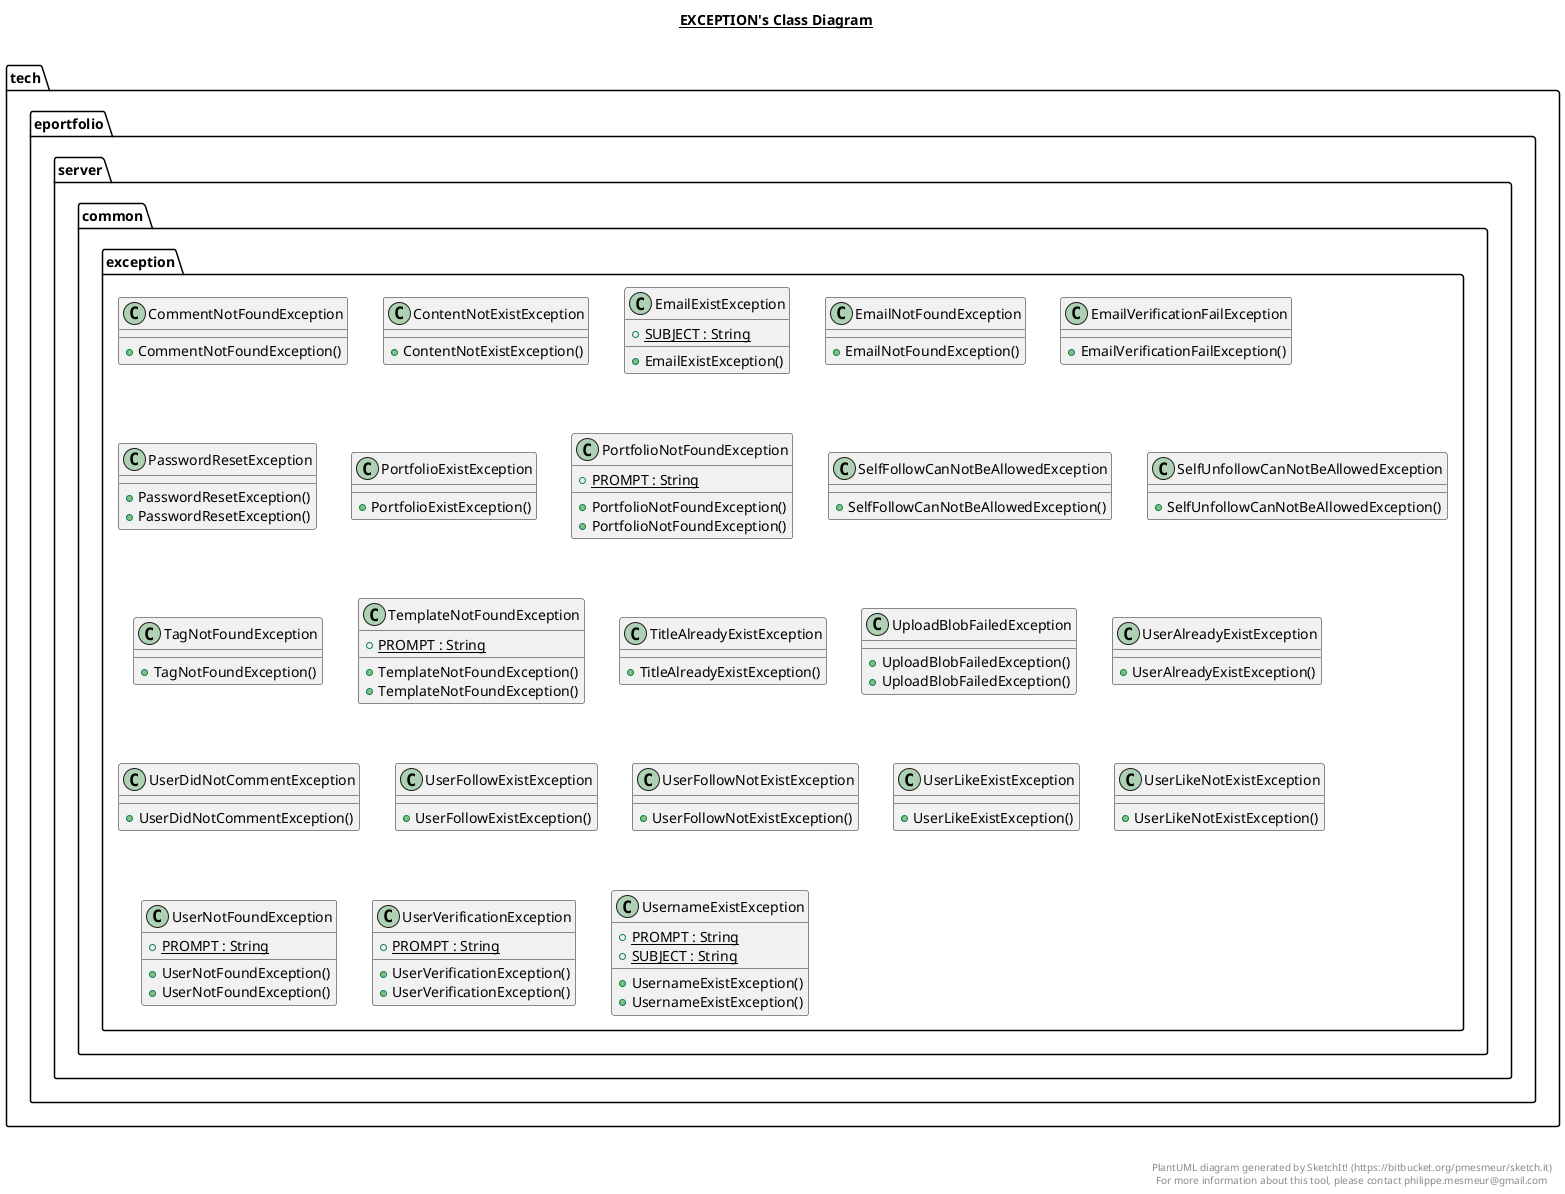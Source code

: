 @startuml

title __EXCEPTION's Class Diagram__\n

  namespace tech.eportfolio.server {
    namespace common {
      namespace exception {
        class tech.eportfolio.server.common.exception.CommentNotFoundException {
            + CommentNotFoundException()
        }
      }
    }
  }
  

  namespace tech.eportfolio.server {
    namespace common {
      namespace exception {
        class tech.eportfolio.server.common.exception.ContentNotExistException {
            + ContentNotExistException()
        }
      }
    }
  }
  

  namespace tech.eportfolio.server {
    namespace common {
      namespace exception {
        class tech.eportfolio.server.common.exception.EmailExistException {
            {static} + SUBJECT : String
            + EmailExistException()
        }
      }
    }
  }
  

  namespace tech.eportfolio.server {
    namespace common {
      namespace exception {
        class tech.eportfolio.server.common.exception.EmailNotFoundException {
            + EmailNotFoundException()
        }
      }
    }
  }
  

  namespace tech.eportfolio.server {
    namespace common {
      namespace exception {
        class tech.eportfolio.server.common.exception.EmailVerificationFailException {
            + EmailVerificationFailException()
        }
      }
    }
  }
  

  namespace tech.eportfolio.server {
    namespace common {
      namespace exception {
        class tech.eportfolio.server.common.exception.PasswordResetException {
            + PasswordResetException()
            + PasswordResetException()
        }
      }
    }
  }
  

  namespace tech.eportfolio.server {
    namespace common {
      namespace exception {
        class tech.eportfolio.server.common.exception.PortfolioExistException {
            + PortfolioExistException()
        }
      }
    }
  }
  

  namespace tech.eportfolio.server {
    namespace common {
      namespace exception {
        class tech.eportfolio.server.common.exception.PortfolioNotFoundException {
            {static} + PROMPT : String
            + PortfolioNotFoundException()
            + PortfolioNotFoundException()
        }
      }
    }
  }
  

  namespace tech.eportfolio.server {
    namespace common {
      namespace exception {
        class tech.eportfolio.server.common.exception.SelfFollowCanNotBeAllowedException {
            + SelfFollowCanNotBeAllowedException()
        }
      }
    }
  }
  

  namespace tech.eportfolio.server {
    namespace common {
      namespace exception {
        class tech.eportfolio.server.common.exception.SelfUnfollowCanNotBeAllowedException {
            + SelfUnfollowCanNotBeAllowedException()
        }
      }
    }
  }
  

  namespace tech.eportfolio.server {
    namespace common {
      namespace exception {
        class tech.eportfolio.server.common.exception.TagNotFoundException {
            + TagNotFoundException()
        }
      }
    }
  }
  

  namespace tech.eportfolio.server {
    namespace common {
      namespace exception {
        class tech.eportfolio.server.common.exception.TemplateNotFoundException {
            {static} + PROMPT : String
            + TemplateNotFoundException()
            + TemplateNotFoundException()
        }
      }
    }
  }
  

  namespace tech.eportfolio.server {
    namespace common {
      namespace exception {
        class tech.eportfolio.server.common.exception.TitleAlreadyExistException {
            + TitleAlreadyExistException()
        }
      }
    }
  }
  

  namespace tech.eportfolio.server {
    namespace common {
      namespace exception {
        class tech.eportfolio.server.common.exception.UploadBlobFailedException {
            + UploadBlobFailedException()
            + UploadBlobFailedException()
        }
      }
    }
  }
  

  namespace tech.eportfolio.server {
    namespace common {
      namespace exception {
        class tech.eportfolio.server.common.exception.UserAlreadyExistException {
            + UserAlreadyExistException()
        }
      }
    }
  }
  

  namespace tech.eportfolio.server {
    namespace common {
      namespace exception {
        class tech.eportfolio.server.common.exception.UserDidNotCommentException {
            + UserDidNotCommentException()
        }
      }
    }
  }
  

  namespace tech.eportfolio.server {
    namespace common {
      namespace exception {
        class tech.eportfolio.server.common.exception.UserFollowExistException {
            + UserFollowExistException()
        }
      }
    }
  }
  

  namespace tech.eportfolio.server {
    namespace common {
      namespace exception {
        class tech.eportfolio.server.common.exception.UserFollowNotExistException {
            + UserFollowNotExistException()
        }
      }
    }
  }
  

  namespace tech.eportfolio.server {
    namespace common {
      namespace exception {
        class tech.eportfolio.server.common.exception.UserLikeExistException {
            + UserLikeExistException()
        }
      }
    }
  }
  

  namespace tech.eportfolio.server {
    namespace common {
      namespace exception {
        class tech.eportfolio.server.common.exception.UserLikeNotExistException {
            + UserLikeNotExistException()
        }
      }
    }
  }
  

  namespace tech.eportfolio.server {
    namespace common {
      namespace exception {
        class tech.eportfolio.server.common.exception.UserNotFoundException {
            {static} + PROMPT : String
            + UserNotFoundException()
            + UserNotFoundException()
        }
      }
    }
  }
  

  namespace tech.eportfolio.server {
    namespace common {
      namespace exception {
        class tech.eportfolio.server.common.exception.UserVerificationException {
            {static} + PROMPT : String
            + UserVerificationException()
            + UserVerificationException()
        }
      }
    }
  }
  

  namespace tech.eportfolio.server {
    namespace common {
      namespace exception {
        class tech.eportfolio.server.common.exception.UsernameExistException {
            {static} + PROMPT : String
            {static} + SUBJECT : String
            + UsernameExistException()
            + UsernameExistException()
        }
      }
    }
  }
  



right footer


PlantUML diagram generated by SketchIt! (https://bitbucket.org/pmesmeur/sketch.it)
For more information about this tool, please contact philippe.mesmeur@gmail.com
endfooter

@enduml
